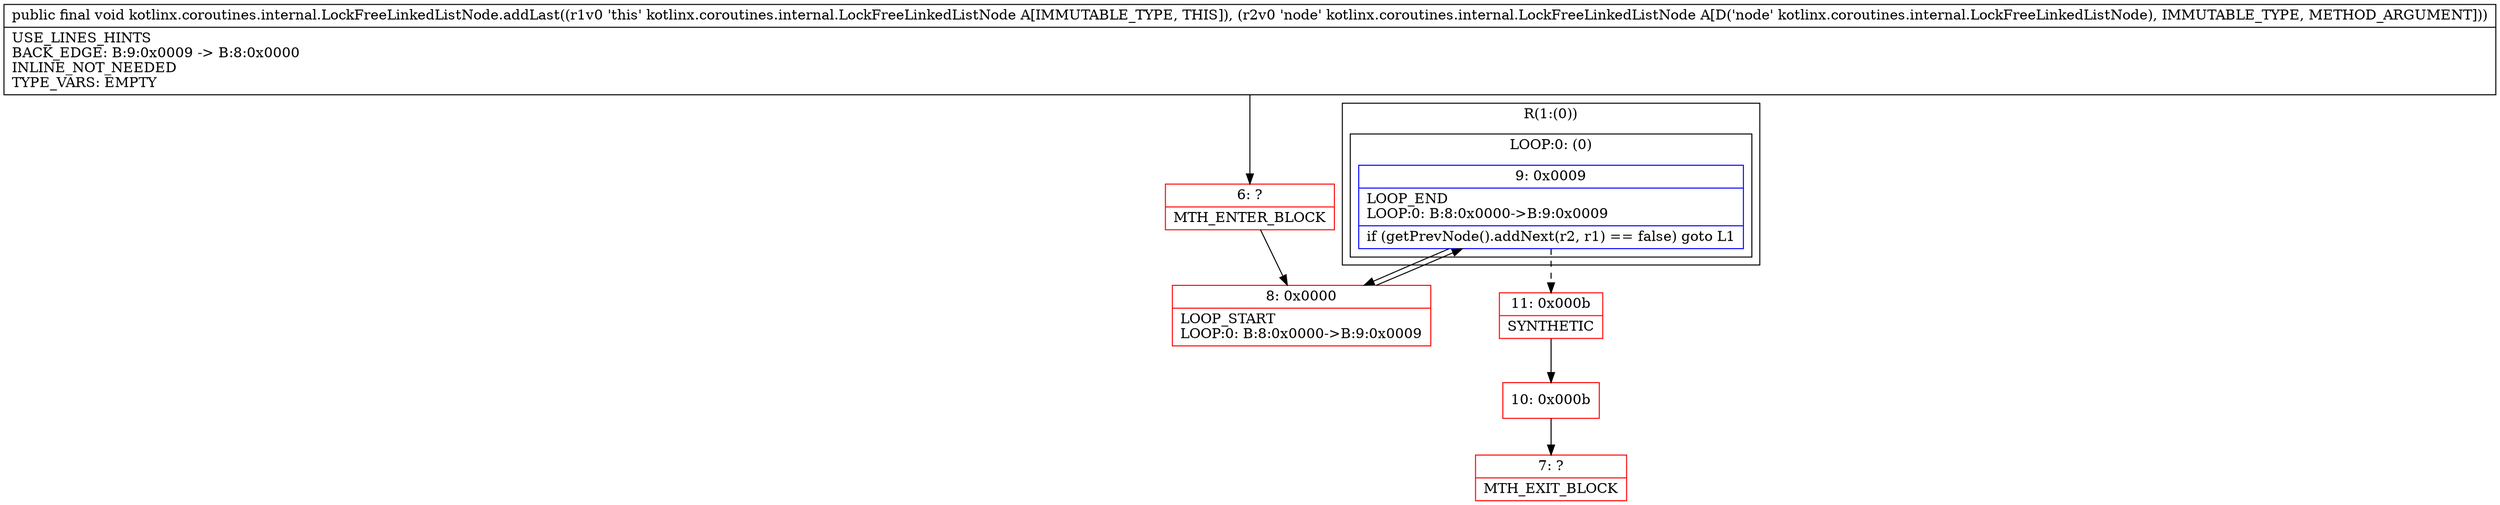 digraph "CFG forkotlinx.coroutines.internal.LockFreeLinkedListNode.addLast(Lkotlinx\/coroutines\/internal\/LockFreeLinkedListNode;)V" {
subgraph cluster_Region_1930476086 {
label = "R(1:(0))";
node [shape=record,color=blue];
subgraph cluster_LoopRegion_1382724187 {
label = "LOOP:0: (0)";
node [shape=record,color=blue];
Node_9 [shape=record,label="{9\:\ 0x0009|LOOP_END\lLOOP:0: B:8:0x0000\-\>B:9:0x0009\l|if (getPrevNode().addNext(r2, r1) == false) goto L1\l}"];
subgraph cluster_Region_1856574352 {
label = "R(0)";
node [shape=record,color=blue];
}
}
}
Node_6 [shape=record,color=red,label="{6\:\ ?|MTH_ENTER_BLOCK\l}"];
Node_8 [shape=record,color=red,label="{8\:\ 0x0000|LOOP_START\lLOOP:0: B:8:0x0000\-\>B:9:0x0009\l}"];
Node_11 [shape=record,color=red,label="{11\:\ 0x000b|SYNTHETIC\l}"];
Node_10 [shape=record,color=red,label="{10\:\ 0x000b}"];
Node_7 [shape=record,color=red,label="{7\:\ ?|MTH_EXIT_BLOCK\l}"];
MethodNode[shape=record,label="{public final void kotlinx.coroutines.internal.LockFreeLinkedListNode.addLast((r1v0 'this' kotlinx.coroutines.internal.LockFreeLinkedListNode A[IMMUTABLE_TYPE, THIS]), (r2v0 'node' kotlinx.coroutines.internal.LockFreeLinkedListNode A[D('node' kotlinx.coroutines.internal.LockFreeLinkedListNode), IMMUTABLE_TYPE, METHOD_ARGUMENT]))  | USE_LINES_HINTS\lBACK_EDGE: B:9:0x0009 \-\> B:8:0x0000\lINLINE_NOT_NEEDED\lTYPE_VARS: EMPTY\l}"];
MethodNode -> Node_6;Node_9 -> Node_8;
Node_9 -> Node_11[style=dashed];
Node_6 -> Node_8;
Node_8 -> Node_9;
Node_11 -> Node_10;
Node_10 -> Node_7;
}

